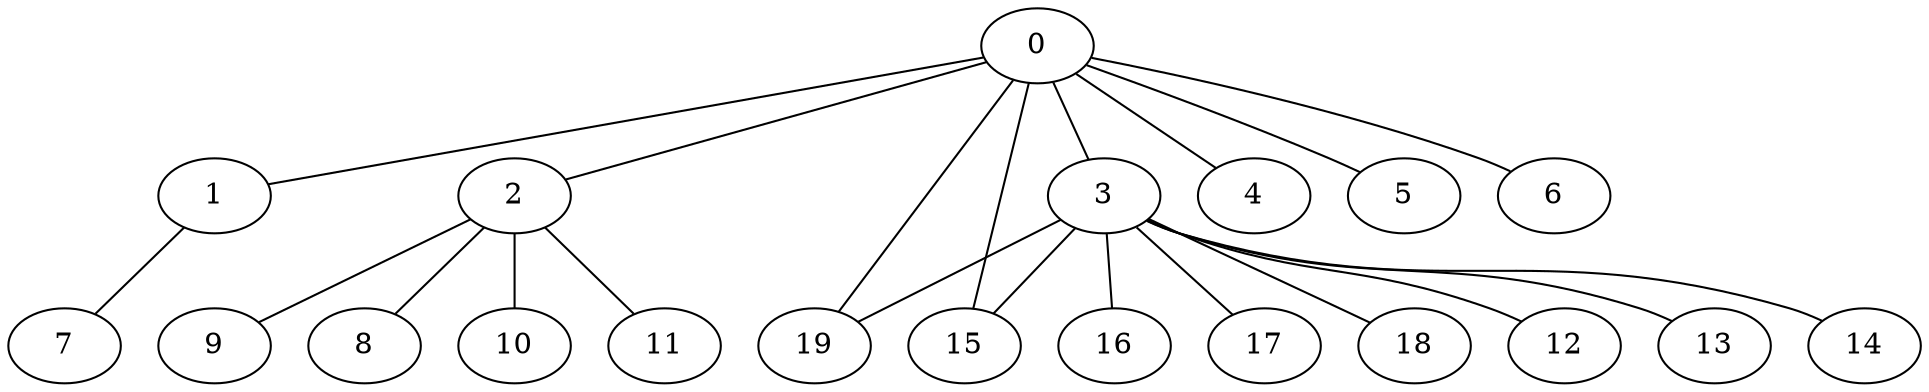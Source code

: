 
graph graphname {
    0 -- 1
0 -- 2
0 -- 3
0 -- 4
0 -- 5
0 -- 6
0 -- 19
0 -- 15
1 -- 7
2 -- 8
2 -- 10
2 -- 11
2 -- 9
3 -- 12
3 -- 13
3 -- 14
3 -- 15
3 -- 16
3 -- 17
3 -- 18
3 -- 19

}
